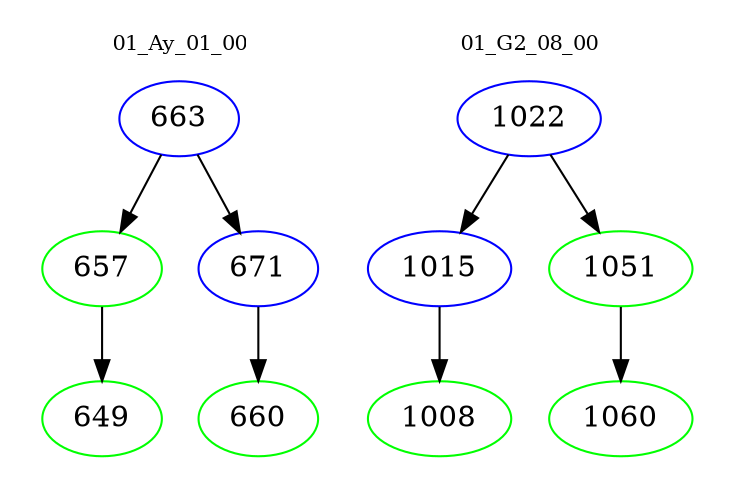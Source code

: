 digraph{
subgraph cluster_0 {
color = white
label = "01_Ay_01_00";
fontsize=10;
T0_663 [label="663", color="blue"]
T0_663 -> T0_657 [color="black"]
T0_657 [label="657", color="green"]
T0_657 -> T0_649 [color="black"]
T0_649 [label="649", color="green"]
T0_663 -> T0_671 [color="black"]
T0_671 [label="671", color="blue"]
T0_671 -> T0_660 [color="black"]
T0_660 [label="660", color="green"]
}
subgraph cluster_1 {
color = white
label = "01_G2_08_00";
fontsize=10;
T1_1022 [label="1022", color="blue"]
T1_1022 -> T1_1015 [color="black"]
T1_1015 [label="1015", color="blue"]
T1_1015 -> T1_1008 [color="black"]
T1_1008 [label="1008", color="green"]
T1_1022 -> T1_1051 [color="black"]
T1_1051 [label="1051", color="green"]
T1_1051 -> T1_1060 [color="black"]
T1_1060 [label="1060", color="green"]
}
}
